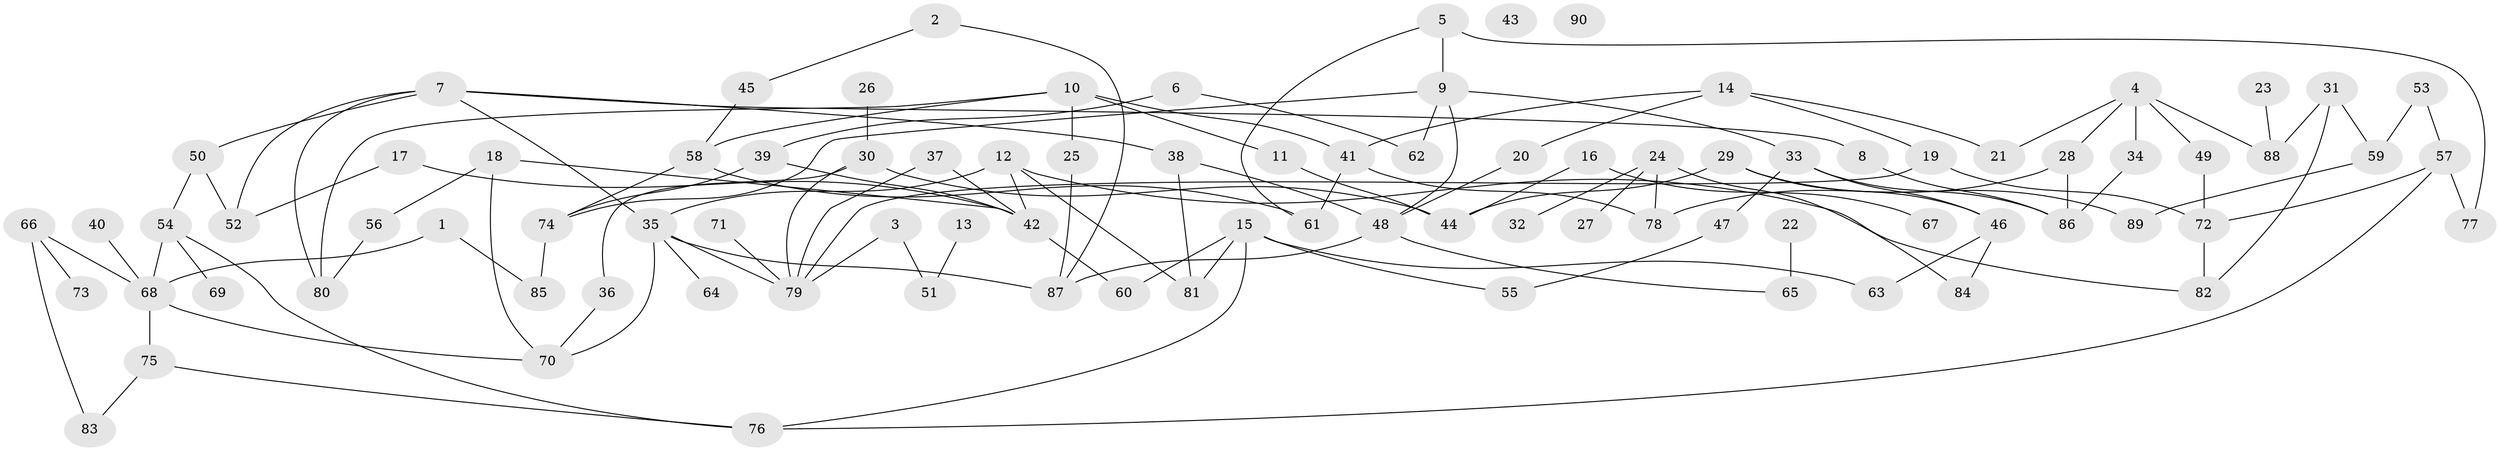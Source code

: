 // coarse degree distribution, {2: 0.26666666666666666, 6: 0.08333333333333333, 3: 0.11666666666666667, 7: 0.05, 4: 0.2, 8: 0.016666666666666666, 1: 0.16666666666666666, 5: 0.06666666666666667, 0: 0.03333333333333333}
// Generated by graph-tools (version 1.1) at 2025/41/03/06/25 10:41:19]
// undirected, 90 vertices, 126 edges
graph export_dot {
graph [start="1"]
  node [color=gray90,style=filled];
  1;
  2;
  3;
  4;
  5;
  6;
  7;
  8;
  9;
  10;
  11;
  12;
  13;
  14;
  15;
  16;
  17;
  18;
  19;
  20;
  21;
  22;
  23;
  24;
  25;
  26;
  27;
  28;
  29;
  30;
  31;
  32;
  33;
  34;
  35;
  36;
  37;
  38;
  39;
  40;
  41;
  42;
  43;
  44;
  45;
  46;
  47;
  48;
  49;
  50;
  51;
  52;
  53;
  54;
  55;
  56;
  57;
  58;
  59;
  60;
  61;
  62;
  63;
  64;
  65;
  66;
  67;
  68;
  69;
  70;
  71;
  72;
  73;
  74;
  75;
  76;
  77;
  78;
  79;
  80;
  81;
  82;
  83;
  84;
  85;
  86;
  87;
  88;
  89;
  90;
  1 -- 68;
  1 -- 85;
  2 -- 45;
  2 -- 87;
  3 -- 51;
  3 -- 79;
  4 -- 21;
  4 -- 28;
  4 -- 34;
  4 -- 49;
  4 -- 88;
  5 -- 9;
  5 -- 61;
  5 -- 77;
  6 -- 39;
  6 -- 62;
  7 -- 8;
  7 -- 35;
  7 -- 38;
  7 -- 50;
  7 -- 52;
  7 -- 80;
  8 -- 86;
  9 -- 33;
  9 -- 48;
  9 -- 62;
  9 -- 74;
  10 -- 11;
  10 -- 25;
  10 -- 41;
  10 -- 58;
  10 -- 80;
  11 -- 44;
  12 -- 35;
  12 -- 42;
  12 -- 81;
  12 -- 82;
  13 -- 51;
  14 -- 19;
  14 -- 20;
  14 -- 21;
  14 -- 41;
  15 -- 55;
  15 -- 60;
  15 -- 63;
  15 -- 76;
  15 -- 81;
  16 -- 44;
  16 -- 67;
  17 -- 42;
  17 -- 52;
  18 -- 42;
  18 -- 56;
  18 -- 70;
  19 -- 72;
  19 -- 79;
  20 -- 48;
  22 -- 65;
  23 -- 88;
  24 -- 27;
  24 -- 32;
  24 -- 78;
  24 -- 84;
  25 -- 87;
  26 -- 30;
  28 -- 78;
  28 -- 86;
  29 -- 44;
  29 -- 46;
  29 -- 89;
  30 -- 36;
  30 -- 44;
  30 -- 79;
  31 -- 59;
  31 -- 82;
  31 -- 88;
  33 -- 46;
  33 -- 47;
  33 -- 86;
  34 -- 86;
  35 -- 64;
  35 -- 70;
  35 -- 79;
  35 -- 87;
  36 -- 70;
  37 -- 42;
  37 -- 79;
  38 -- 48;
  38 -- 81;
  39 -- 42;
  39 -- 74;
  40 -- 68;
  41 -- 61;
  41 -- 78;
  42 -- 60;
  45 -- 58;
  46 -- 63;
  46 -- 84;
  47 -- 55;
  48 -- 65;
  48 -- 87;
  49 -- 72;
  50 -- 52;
  50 -- 54;
  53 -- 57;
  53 -- 59;
  54 -- 68;
  54 -- 69;
  54 -- 76;
  56 -- 80;
  57 -- 72;
  57 -- 76;
  57 -- 77;
  58 -- 61;
  58 -- 74;
  59 -- 89;
  66 -- 68;
  66 -- 73;
  66 -- 83;
  68 -- 70;
  68 -- 75;
  71 -- 79;
  72 -- 82;
  74 -- 85;
  75 -- 76;
  75 -- 83;
}
